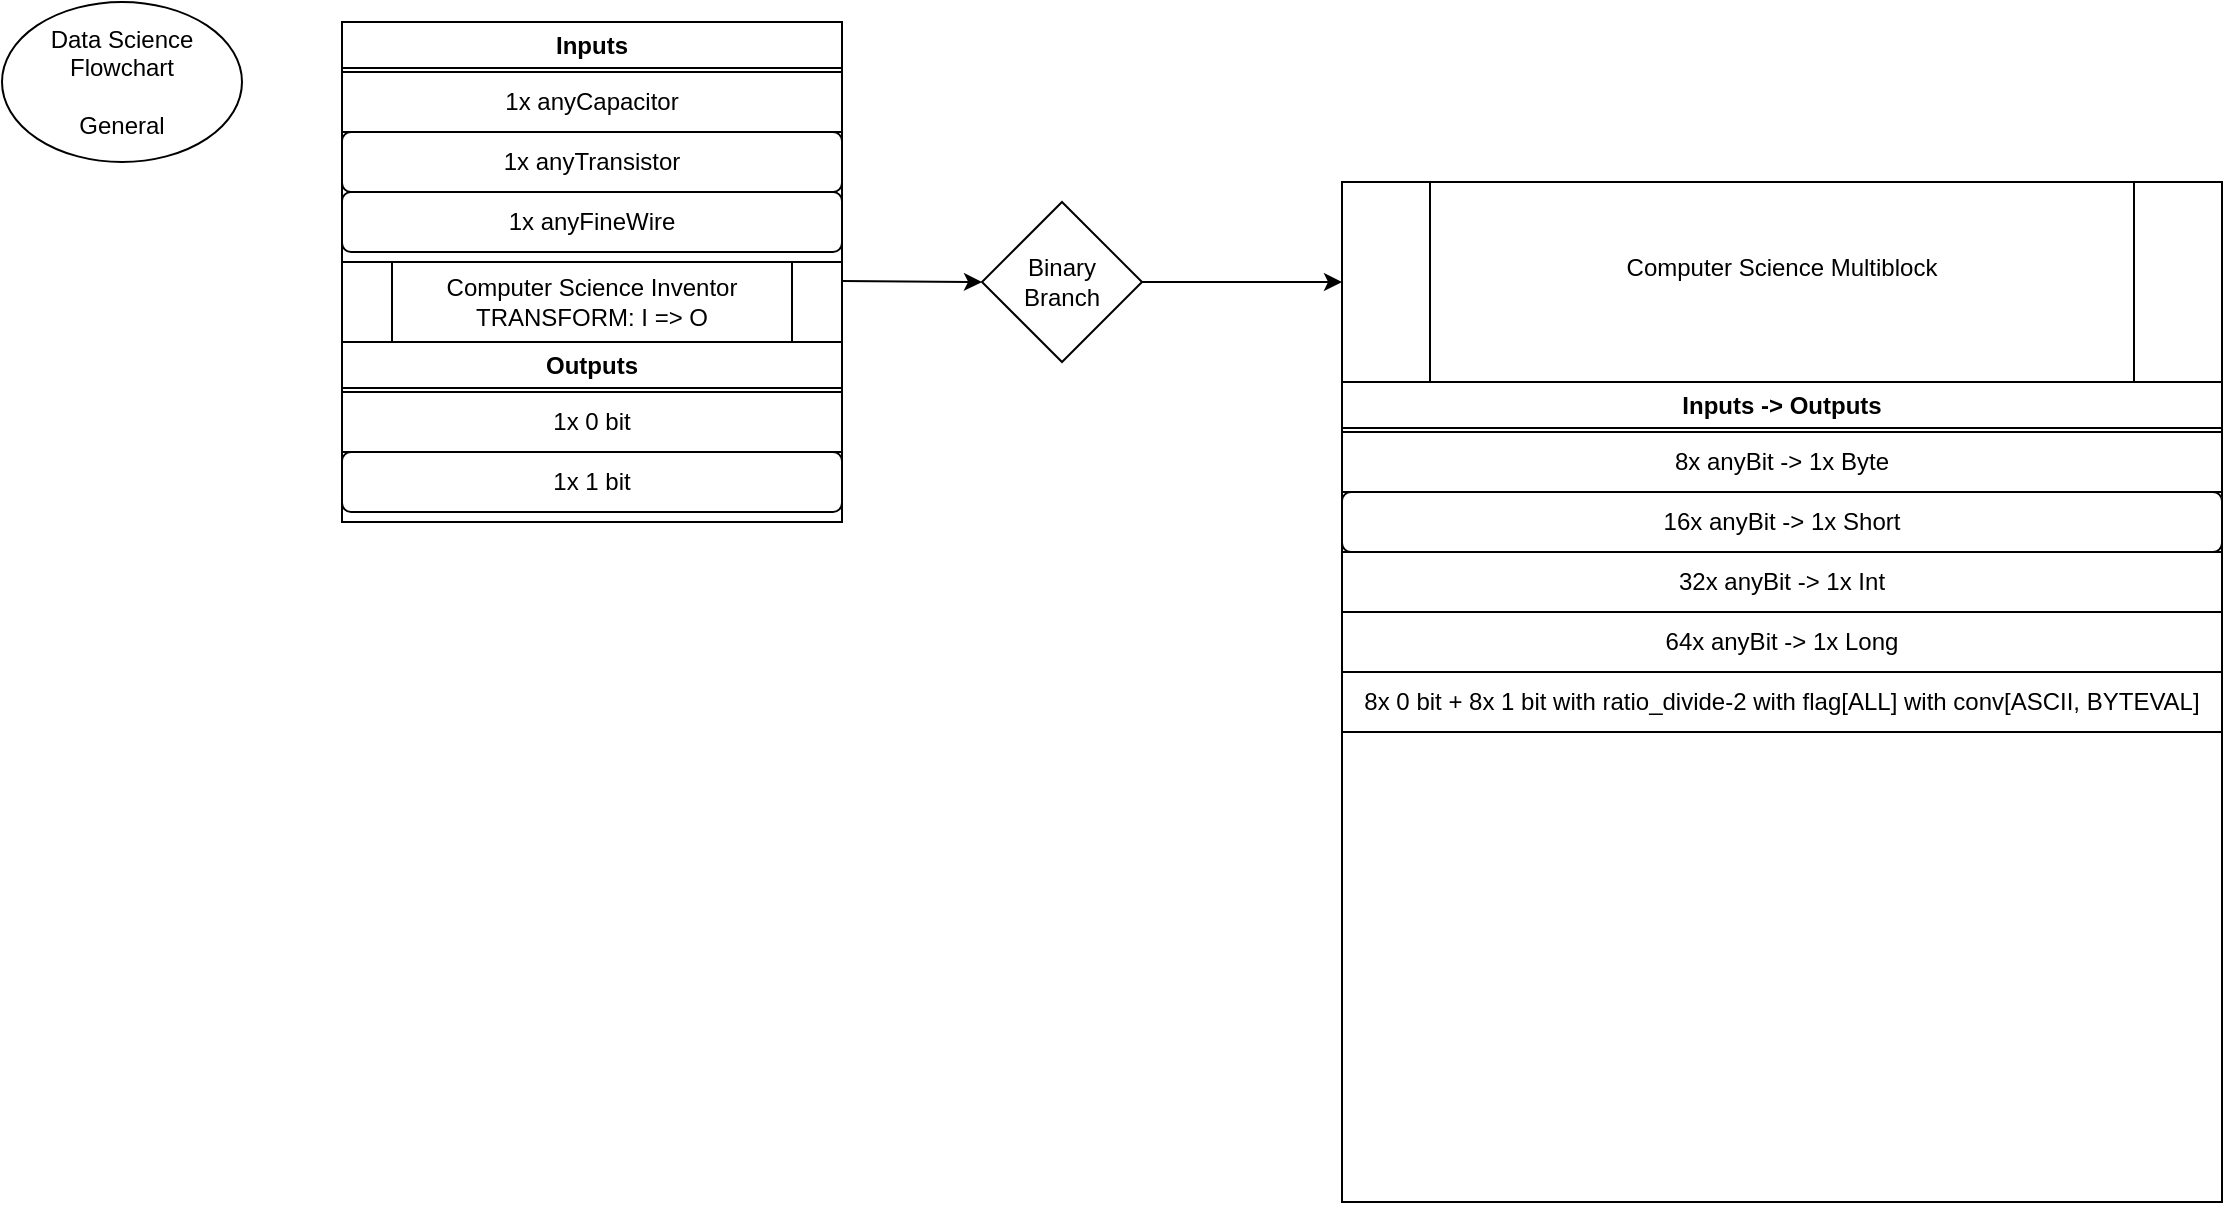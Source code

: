 <mxfile version="21.7.1" type="github">
  <diagram name="Page-1" id="XBTaxR54Q6SIsjQ_TNZh">
    <mxGraphModel dx="880" dy="484" grid="1" gridSize="10" guides="1" tooltips="1" connect="1" arrows="1" fold="1" page="1" pageScale="1" pageWidth="850" pageHeight="1100" math="0" shadow="0">
      <root>
        <mxCell id="0" />
        <mxCell id="1" parent="0" />
        <mxCell id="eQ_fmo8oigka2ds7Q2iP-1" value="Data Science Flowchart&lt;br&gt;&lt;br&gt;General" style="ellipse;whiteSpace=wrap;html=1;" vertex="1" parent="1">
          <mxGeometry x="380" y="250" width="120" height="80" as="geometry" />
        </mxCell>
        <mxCell id="eQ_fmo8oigka2ds7Q2iP-7" value="Inputs" style="swimlane;whiteSpace=wrap;html=1;" vertex="1" parent="1">
          <mxGeometry x="550" y="260" width="250" height="120" as="geometry" />
        </mxCell>
        <mxCell id="eQ_fmo8oigka2ds7Q2iP-4" value="1x anyTransistor" style="rounded=1;whiteSpace=wrap;html=1;" vertex="1" parent="eQ_fmo8oigka2ds7Q2iP-7">
          <mxGeometry y="55" width="250" height="30" as="geometry" />
        </mxCell>
        <mxCell id="eQ_fmo8oigka2ds7Q2iP-5" value="1x anyFineWire" style="rounded=1;whiteSpace=wrap;html=1;" vertex="1" parent="eQ_fmo8oigka2ds7Q2iP-7">
          <mxGeometry y="85" width="250" height="30" as="geometry" />
        </mxCell>
        <mxCell id="eQ_fmo8oigka2ds7Q2iP-3" value="1x anyCapacitor" style="rounded=0;whiteSpace=wrap;html=1;" vertex="1" parent="eQ_fmo8oigka2ds7Q2iP-7">
          <mxGeometry y="25" width="250" height="30" as="geometry" />
        </mxCell>
        <mxCell id="eQ_fmo8oigka2ds7Q2iP-9" value="" style="endArrow=classic;html=1;rounded=0;entryX=0;entryY=0.5;entryDx=0;entryDy=0;" edge="1" parent="1" target="eQ_fmo8oigka2ds7Q2iP-24">
          <mxGeometry width="50" height="50" relative="1" as="geometry">
            <mxPoint x="800" y="389.5" as="sourcePoint" />
            <mxPoint x="890" y="389.5" as="targetPoint" />
          </mxGeometry>
        </mxCell>
        <mxCell id="eQ_fmo8oigka2ds7Q2iP-10" value="Outputs" style="swimlane;whiteSpace=wrap;html=1;" vertex="1" parent="1">
          <mxGeometry x="550" y="420" width="250" height="90" as="geometry" />
        </mxCell>
        <mxCell id="eQ_fmo8oigka2ds7Q2iP-11" value="1x 1 bit" style="rounded=1;whiteSpace=wrap;html=1;" vertex="1" parent="eQ_fmo8oigka2ds7Q2iP-10">
          <mxGeometry y="55" width="250" height="30" as="geometry" />
        </mxCell>
        <mxCell id="eQ_fmo8oigka2ds7Q2iP-14" value="1x 0 bit" style="rounded=0;whiteSpace=wrap;html=1;" vertex="1" parent="eQ_fmo8oigka2ds7Q2iP-10">
          <mxGeometry y="25" width="250" height="30" as="geometry" />
        </mxCell>
        <mxCell id="eQ_fmo8oigka2ds7Q2iP-15" value="Computer Science Inventor&lt;br&gt;TRANSFORM: I =&amp;gt; O" style="shape=process;whiteSpace=wrap;html=1;backgroundOutline=1;" vertex="1" parent="1">
          <mxGeometry x="550" y="380" width="250" height="40" as="geometry" />
        </mxCell>
        <mxCell id="eQ_fmo8oigka2ds7Q2iP-20" value="Inputs -&amp;gt; Outputs" style="swimlane;whiteSpace=wrap;html=1;" vertex="1" parent="1">
          <mxGeometry x="1050" y="440" width="440" height="410" as="geometry" />
        </mxCell>
        <mxCell id="eQ_fmo8oigka2ds7Q2iP-21" value="16x anyBit -&amp;gt; 1x Short" style="rounded=1;whiteSpace=wrap;html=1;" vertex="1" parent="eQ_fmo8oigka2ds7Q2iP-20">
          <mxGeometry y="55" width="440" height="30" as="geometry" />
        </mxCell>
        <mxCell id="eQ_fmo8oigka2ds7Q2iP-22" value="8x anyBit -&amp;gt; 1x Byte" style="rounded=0;whiteSpace=wrap;html=1;" vertex="1" parent="eQ_fmo8oigka2ds7Q2iP-20">
          <mxGeometry y="25" width="440" height="30" as="geometry" />
        </mxCell>
        <mxCell id="eQ_fmo8oigka2ds7Q2iP-25" value="32x anyBit -&amp;gt; 1x Int" style="rounded=0;whiteSpace=wrap;html=1;" vertex="1" parent="eQ_fmo8oigka2ds7Q2iP-20">
          <mxGeometry y="85" width="440" height="30" as="geometry" />
        </mxCell>
        <mxCell id="eQ_fmo8oigka2ds7Q2iP-26" value="64x anyBit -&amp;gt; 1x Long" style="rounded=0;whiteSpace=wrap;html=1;" vertex="1" parent="eQ_fmo8oigka2ds7Q2iP-20">
          <mxGeometry y="115" width="440" height="30" as="geometry" />
        </mxCell>
        <mxCell id="eQ_fmo8oigka2ds7Q2iP-33" value="8x 0 bit + 8x 1 bit with ratio_divide-2 with flag[ALL] with conv[ASCII, BYTEVAL]" style="rounded=0;whiteSpace=wrap;html=1;" vertex="1" parent="eQ_fmo8oigka2ds7Q2iP-20">
          <mxGeometry y="145" width="440" height="30" as="geometry" />
        </mxCell>
        <mxCell id="eQ_fmo8oigka2ds7Q2iP-23" value="Computer Science Multiblock&lt;br&gt;&lt;br&gt;" style="shape=process;whiteSpace=wrap;html=1;backgroundOutline=1;" vertex="1" parent="1">
          <mxGeometry x="1050" y="340" width="440" height="100" as="geometry" />
        </mxCell>
        <mxCell id="eQ_fmo8oigka2ds7Q2iP-35" style="edgeStyle=orthogonalEdgeStyle;rounded=0;orthogonalLoop=1;jettySize=auto;html=1;entryX=0;entryY=0.5;entryDx=0;entryDy=0;" edge="1" parent="1" source="eQ_fmo8oigka2ds7Q2iP-24" target="eQ_fmo8oigka2ds7Q2iP-23">
          <mxGeometry relative="1" as="geometry" />
        </mxCell>
        <mxCell id="eQ_fmo8oigka2ds7Q2iP-24" value="Binary&lt;br&gt;Branch" style="rhombus;whiteSpace=wrap;html=1;" vertex="1" parent="1">
          <mxGeometry x="870" y="350" width="80" height="80" as="geometry" />
        </mxCell>
      </root>
    </mxGraphModel>
  </diagram>
</mxfile>
